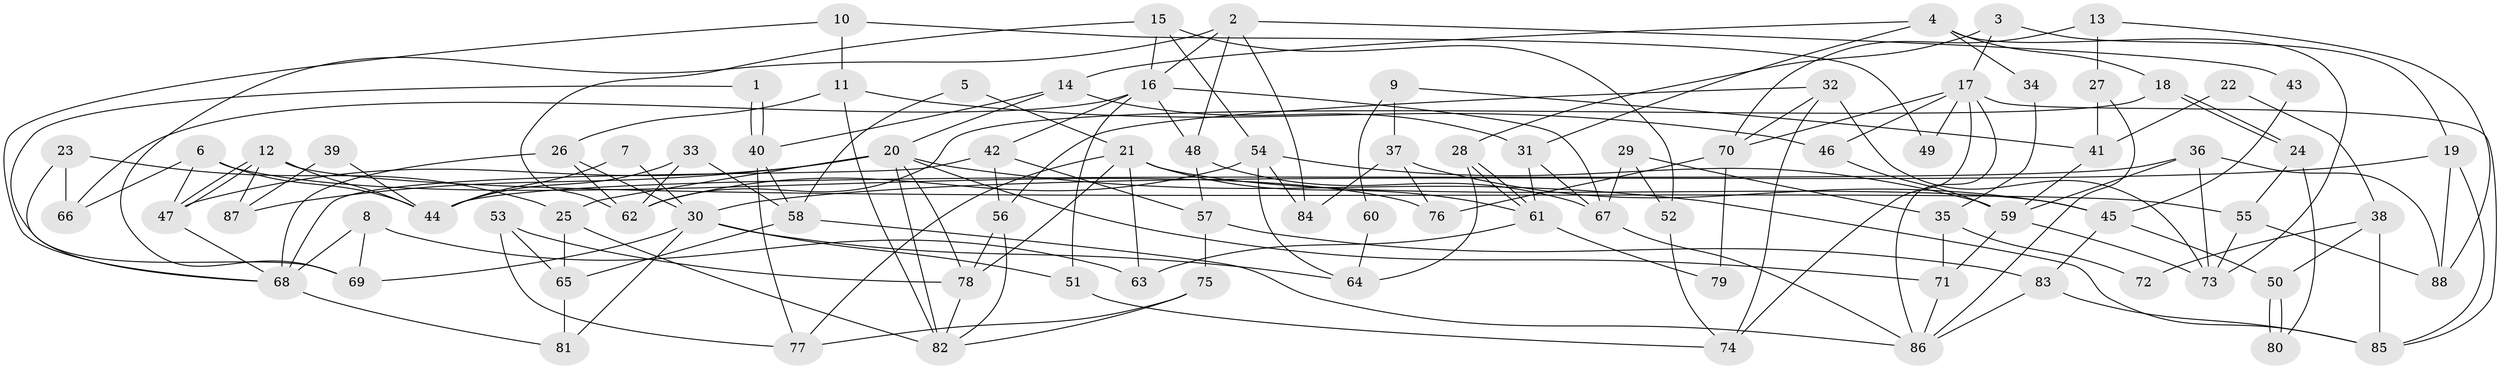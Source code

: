 // coarse degree distribution, {4: 0.21568627450980393, 5: 0.19607843137254902, 8: 0.0392156862745098, 2: 0.0784313725490196, 6: 0.11764705882352941, 3: 0.11764705882352941, 9: 0.0784313725490196, 7: 0.1568627450980392}
// Generated by graph-tools (version 1.1) at 2025/52/02/27/25 19:52:01]
// undirected, 88 vertices, 176 edges
graph export_dot {
graph [start="1"]
  node [color=gray90,style=filled];
  1;
  2;
  3;
  4;
  5;
  6;
  7;
  8;
  9;
  10;
  11;
  12;
  13;
  14;
  15;
  16;
  17;
  18;
  19;
  20;
  21;
  22;
  23;
  24;
  25;
  26;
  27;
  28;
  29;
  30;
  31;
  32;
  33;
  34;
  35;
  36;
  37;
  38;
  39;
  40;
  41;
  42;
  43;
  44;
  45;
  46;
  47;
  48;
  49;
  50;
  51;
  52;
  53;
  54;
  55;
  56;
  57;
  58;
  59;
  60;
  61;
  62;
  63;
  64;
  65;
  66;
  67;
  68;
  69;
  70;
  71;
  72;
  73;
  74;
  75;
  76;
  77;
  78;
  79;
  80;
  81;
  82;
  83;
  84;
  85;
  86;
  87;
  88;
  1 -- 69;
  1 -- 40;
  1 -- 40;
  2 -- 48;
  2 -- 16;
  2 -- 43;
  2 -- 69;
  2 -- 84;
  3 -- 19;
  3 -- 17;
  3 -- 28;
  4 -- 18;
  4 -- 31;
  4 -- 14;
  4 -- 34;
  4 -- 73;
  5 -- 21;
  5 -- 58;
  6 -- 66;
  6 -- 47;
  6 -- 44;
  6 -- 76;
  7 -- 30;
  7 -- 44;
  8 -- 68;
  8 -- 69;
  8 -- 63;
  9 -- 41;
  9 -- 37;
  9 -- 60;
  10 -- 68;
  10 -- 11;
  10 -- 49;
  11 -- 46;
  11 -- 82;
  11 -- 26;
  12 -- 47;
  12 -- 47;
  12 -- 44;
  12 -- 55;
  12 -- 87;
  13 -- 70;
  13 -- 88;
  13 -- 27;
  14 -- 20;
  14 -- 31;
  14 -- 40;
  15 -- 54;
  15 -- 16;
  15 -- 52;
  15 -- 62;
  16 -- 67;
  16 -- 42;
  16 -- 48;
  16 -- 51;
  16 -- 66;
  17 -- 85;
  17 -- 86;
  17 -- 46;
  17 -- 49;
  17 -- 70;
  17 -- 74;
  18 -- 62;
  18 -- 24;
  18 -- 24;
  19 -- 88;
  19 -- 30;
  19 -- 85;
  20 -- 82;
  20 -- 78;
  20 -- 25;
  20 -- 47;
  20 -- 71;
  20 -- 85;
  20 -- 87;
  21 -- 61;
  21 -- 78;
  21 -- 45;
  21 -- 63;
  21 -- 77;
  22 -- 38;
  22 -- 41;
  23 -- 68;
  23 -- 25;
  23 -- 66;
  24 -- 55;
  24 -- 80;
  25 -- 82;
  25 -- 65;
  26 -- 30;
  26 -- 62;
  26 -- 68;
  27 -- 86;
  27 -- 41;
  28 -- 61;
  28 -- 61;
  28 -- 64;
  29 -- 67;
  29 -- 52;
  29 -- 35;
  30 -- 81;
  30 -- 51;
  30 -- 64;
  30 -- 69;
  31 -- 61;
  31 -- 67;
  32 -- 56;
  32 -- 73;
  32 -- 70;
  32 -- 74;
  33 -- 44;
  33 -- 62;
  33 -- 58;
  34 -- 35;
  35 -- 71;
  35 -- 72;
  36 -- 73;
  36 -- 59;
  36 -- 44;
  36 -- 88;
  37 -- 76;
  37 -- 84;
  37 -- 45;
  38 -- 50;
  38 -- 85;
  38 -- 72;
  39 -- 87;
  39 -- 44;
  40 -- 58;
  40 -- 77;
  41 -- 59;
  42 -- 68;
  42 -- 57;
  42 -- 56;
  43 -- 45;
  45 -- 50;
  45 -- 83;
  46 -- 59;
  47 -- 68;
  48 -- 67;
  48 -- 57;
  50 -- 80;
  50 -- 80;
  51 -- 74;
  52 -- 74;
  53 -- 65;
  53 -- 77;
  53 -- 78;
  54 -- 62;
  54 -- 64;
  54 -- 59;
  54 -- 84;
  55 -- 73;
  55 -- 88;
  56 -- 82;
  56 -- 78;
  57 -- 83;
  57 -- 75;
  58 -- 65;
  58 -- 86;
  59 -- 71;
  59 -- 73;
  60 -- 64;
  61 -- 63;
  61 -- 79;
  65 -- 81;
  67 -- 86;
  68 -- 81;
  70 -- 76;
  70 -- 79;
  71 -- 86;
  75 -- 77;
  75 -- 82;
  78 -- 82;
  83 -- 85;
  83 -- 86;
}
